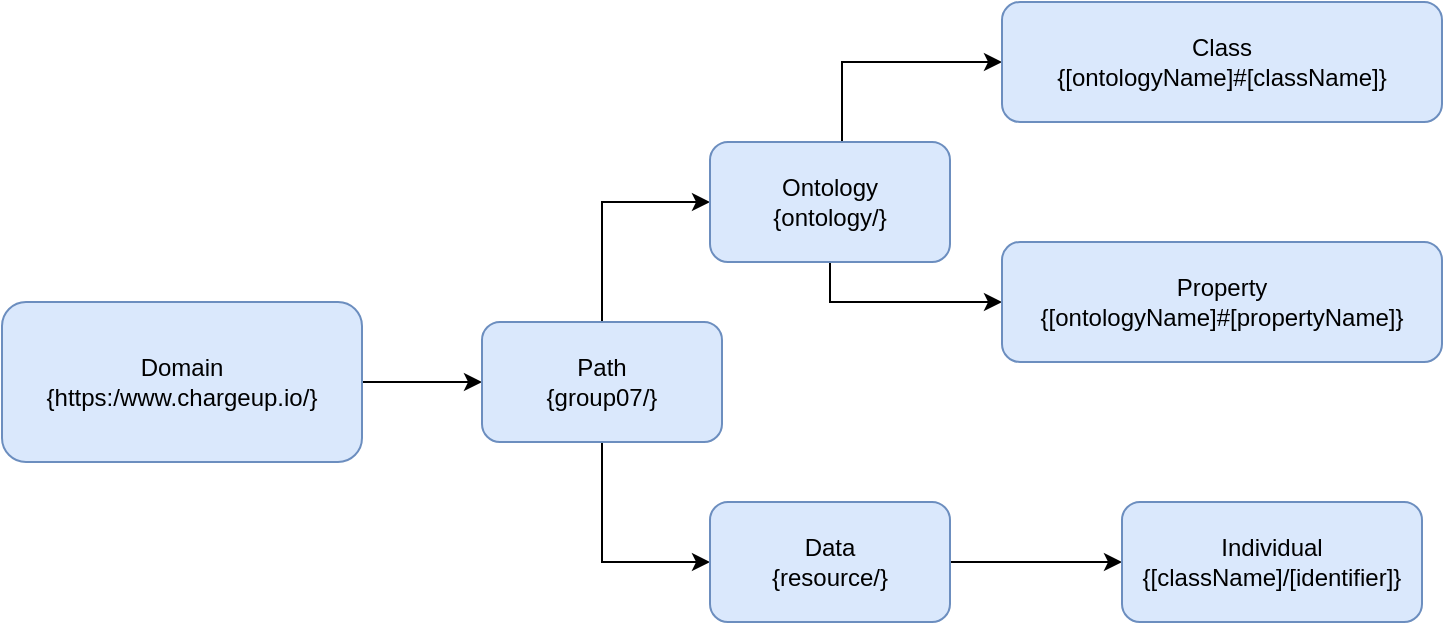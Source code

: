 <mxfile version="22.0.4" type="google">
  <diagram name="Page-1" id="YBZfX-k10hx6dY7Kec_U">
    <mxGraphModel dx="1050" dy="534" grid="1" gridSize="10" guides="1" tooltips="1" connect="1" arrows="1" fold="1" page="1" pageScale="1" pageWidth="827" pageHeight="1169" math="0" shadow="0">
      <root>
        <mxCell id="0" />
        <mxCell id="1" parent="0" />
        <mxCell id="R0_0495s1VI4CMFth86i-9" style="edgeStyle=orthogonalEdgeStyle;rounded=0;orthogonalLoop=1;jettySize=auto;html=1;" edge="1" parent="1" source="R0_0495s1VI4CMFth86i-1" target="R0_0495s1VI4CMFth86i-2">
          <mxGeometry relative="1" as="geometry" />
        </mxCell>
        <mxCell id="R0_0495s1VI4CMFth86i-1" value="Domain&lt;br&gt;{https:/www.chargeup.io/}" style="rounded=1;whiteSpace=wrap;html=1;fillColor=#dae8fc;strokeColor=#6c8ebf;" vertex="1" parent="1">
          <mxGeometry x="60" y="320" width="180" height="80" as="geometry" />
        </mxCell>
        <mxCell id="R0_0495s1VI4CMFth86i-10" style="edgeStyle=orthogonalEdgeStyle;rounded=0;orthogonalLoop=1;jettySize=auto;html=1;entryX=0;entryY=0.5;entryDx=0;entryDy=0;" edge="1" parent="1" source="R0_0495s1VI4CMFth86i-2" target="R0_0495s1VI4CMFth86i-3">
          <mxGeometry relative="1" as="geometry" />
        </mxCell>
        <mxCell id="R0_0495s1VI4CMFth86i-14" style="edgeStyle=orthogonalEdgeStyle;rounded=0;orthogonalLoop=1;jettySize=auto;html=1;entryX=0;entryY=0.5;entryDx=0;entryDy=0;" edge="1" parent="1" source="R0_0495s1VI4CMFth86i-2" target="R0_0495s1VI4CMFth86i-7">
          <mxGeometry relative="1" as="geometry" />
        </mxCell>
        <mxCell id="R0_0495s1VI4CMFth86i-2" value="Path&lt;br&gt;{group07/}" style="rounded=1;whiteSpace=wrap;html=1;fillColor=#dae8fc;strokeColor=#6c8ebf;" vertex="1" parent="1">
          <mxGeometry x="300" y="330" width="120" height="60" as="geometry" />
        </mxCell>
        <mxCell id="R0_0495s1VI4CMFth86i-12" style="edgeStyle=orthogonalEdgeStyle;rounded=0;orthogonalLoop=1;jettySize=auto;html=1;" edge="1" parent="1" source="R0_0495s1VI4CMFth86i-3" target="R0_0495s1VI4CMFth86i-5">
          <mxGeometry relative="1" as="geometry">
            <Array as="points">
              <mxPoint x="480" y="200" />
            </Array>
          </mxGeometry>
        </mxCell>
        <mxCell id="R0_0495s1VI4CMFth86i-13" style="edgeStyle=orthogonalEdgeStyle;rounded=0;orthogonalLoop=1;jettySize=auto;html=1;" edge="1" parent="1" source="R0_0495s1VI4CMFth86i-3" target="R0_0495s1VI4CMFth86i-6">
          <mxGeometry relative="1" as="geometry">
            <Array as="points">
              <mxPoint x="474" y="320" />
            </Array>
          </mxGeometry>
        </mxCell>
        <mxCell id="R0_0495s1VI4CMFth86i-3" value="Ontology&lt;br&gt;{ontology/}" style="rounded=1;whiteSpace=wrap;html=1;fillColor=#dae8fc;strokeColor=#6c8ebf;" vertex="1" parent="1">
          <mxGeometry x="414" y="240" width="120" height="60" as="geometry" />
        </mxCell>
        <mxCell id="R0_0495s1VI4CMFth86i-5" value="Class&lt;br&gt;{[ontologyName]#[className]}" style="rounded=1;whiteSpace=wrap;html=1;fillColor=#dae8fc;strokeColor=#6c8ebf;" vertex="1" parent="1">
          <mxGeometry x="560" y="170" width="220" height="60" as="geometry" />
        </mxCell>
        <mxCell id="R0_0495s1VI4CMFth86i-6" value="Property&lt;br&gt;{[ontologyName]#[propertyName]}" style="rounded=1;whiteSpace=wrap;html=1;fillColor=#dae8fc;strokeColor=#6c8ebf;" vertex="1" parent="1">
          <mxGeometry x="560" y="290" width="220" height="60" as="geometry" />
        </mxCell>
        <mxCell id="R0_0495s1VI4CMFth86i-15" style="edgeStyle=orthogonalEdgeStyle;rounded=0;orthogonalLoop=1;jettySize=auto;html=1;entryX=0;entryY=0.5;entryDx=0;entryDy=0;" edge="1" parent="1" source="R0_0495s1VI4CMFth86i-7" target="R0_0495s1VI4CMFth86i-8">
          <mxGeometry relative="1" as="geometry" />
        </mxCell>
        <mxCell id="R0_0495s1VI4CMFth86i-7" value="Data&lt;br&gt;{resource/}" style="rounded=1;whiteSpace=wrap;html=1;fillColor=#dae8fc;strokeColor=#6c8ebf;" vertex="1" parent="1">
          <mxGeometry x="414" y="420" width="120" height="60" as="geometry" />
        </mxCell>
        <mxCell id="R0_0495s1VI4CMFth86i-8" value="Individual&lt;br&gt;{[className]/[identifier]}" style="rounded=1;whiteSpace=wrap;html=1;fillColor=#dae8fc;strokeColor=#6c8ebf;" vertex="1" parent="1">
          <mxGeometry x="620" y="420" width="150" height="60" as="geometry" />
        </mxCell>
      </root>
    </mxGraphModel>
  </diagram>
</mxfile>
